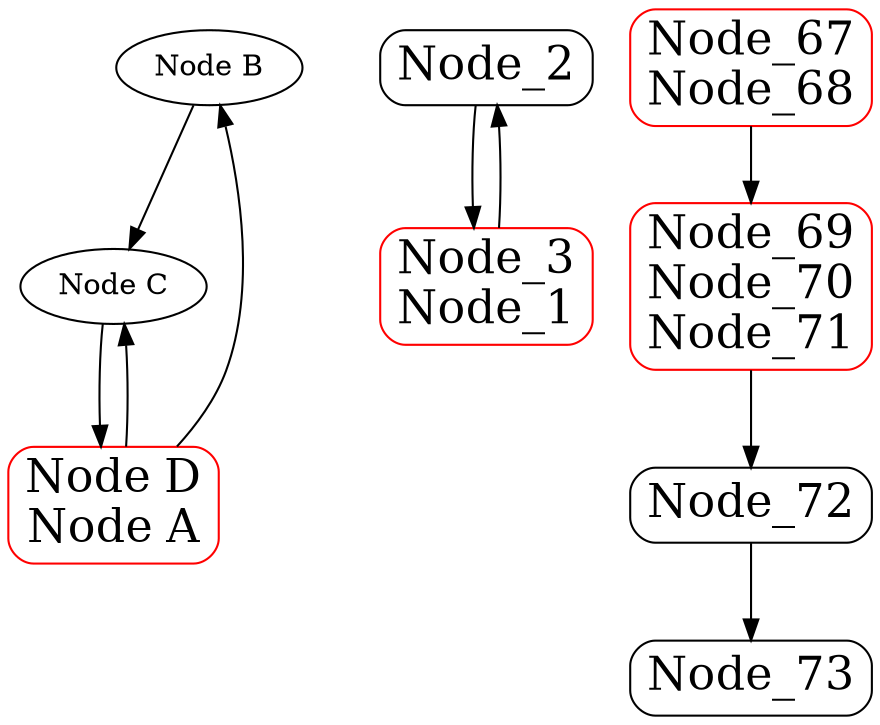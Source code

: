 digraph G {
B [label="Node B"];
C [label="Node C"];
B -> C;
subgraph "sub_graph_1" {
label="sub_graph_1";
Node_2 [shape=Mrecord, fontsize=22, label="Node_2"];
}

subgraph "sub_graph_2" {
label="sub_graph_2";
Node_72 [shape=Mrecord, fontsize=22, label="Node_72"];
Node_72 -> Node_73;
Node_73 [shape=Mrecord, fontsize=22, label="Node_73"];
}

D_A [label="Node D\nNode A", shape=Mrecord, fontsize=22, color=red];
D_A -> B;
D_A -> C;
C -> D_A;
Node_3_Node_1 [label="Node_3\nNode_1", shape=Mrecord, fontsize=22, color=red];
Node_3_Node_1 -> Node_2;
Node_2 -> Node_3_Node_1;
Node_67_Node_68 [label="Node_67\nNode_68", shape=Mrecord, fontsize=22, color=red];
Node_69_Node_70_Node_71 [label="Node_69\nNode_70\nNode_71", shape=Mrecord, fontsize=22, color=red];
Node_69_Node_70_Node_71 -> Node_72;
Node_67_Node_68 -> Node_69_Node_70_Node_71;
}

